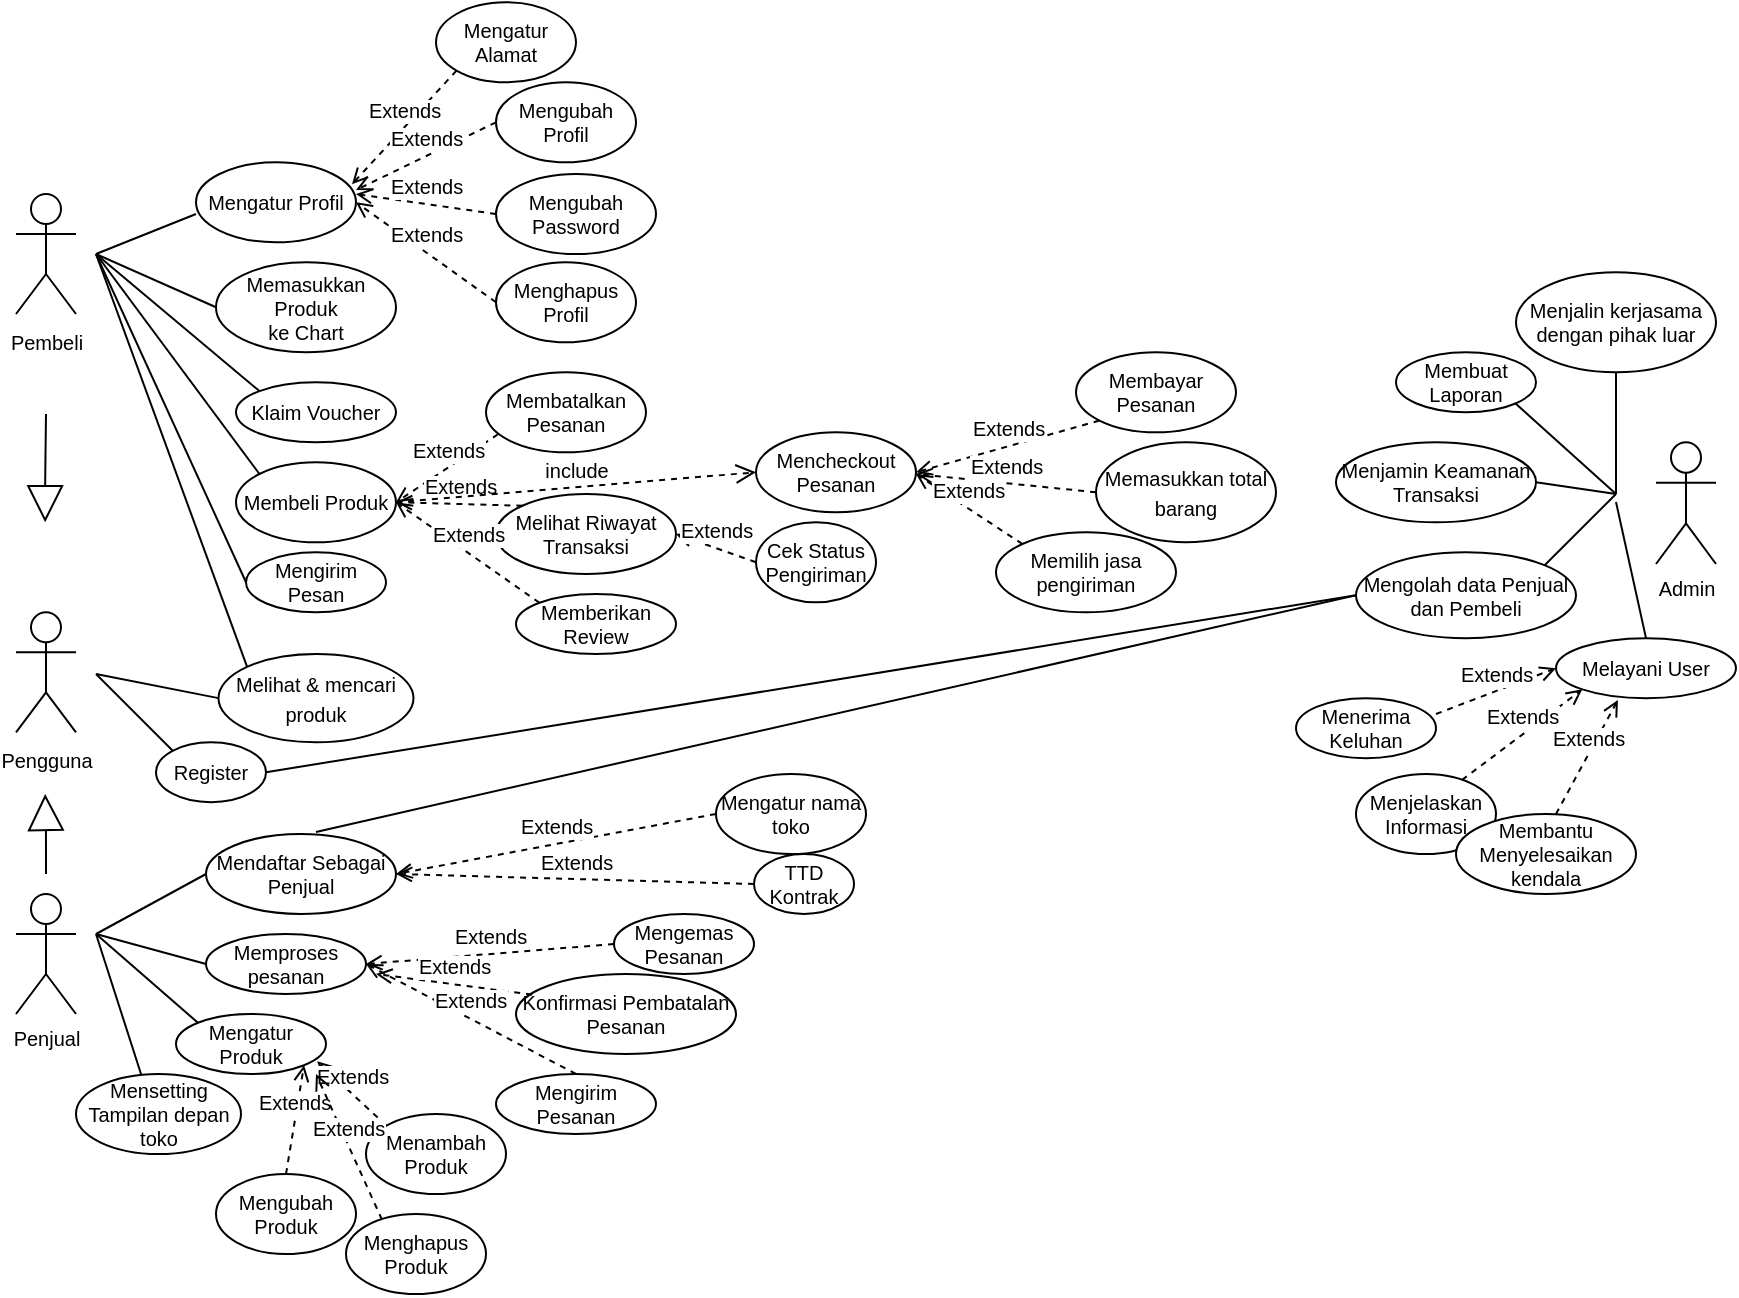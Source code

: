 <mxfile version="13.6.2" type="github">
  <diagram id="C5RBs43oDa-KdzZeNtuy" name="Page-1">
    <mxGraphModel dx="1183" dy="1917" grid="1" gridSize="10" guides="1" tooltips="1" connect="1" arrows="1" fold="1" page="1" pageScale="1" pageWidth="827" pageHeight="1169" math="0" shadow="0">
      <root>
        <mxCell id="WIyWlLk6GJQsqaUBKTNV-0" />
        <mxCell id="WIyWlLk6GJQsqaUBKTNV-1" parent="WIyWlLk6GJQsqaUBKTNV-0" />
        <mxCell id="xuDZEP3e2Q5t-tIr7pyA-2" value="&lt;font style=&quot;font-size: 10px&quot;&gt;Pengguna&lt;/font&gt;" style="shape=umlActor;verticalLabelPosition=bottom;verticalAlign=top;html=1;" vertex="1" parent="WIyWlLk6GJQsqaUBKTNV-1">
          <mxGeometry x="80" y="19.14" width="30" height="60" as="geometry" />
        </mxCell>
        <mxCell id="xuDZEP3e2Q5t-tIr7pyA-3" value="&lt;font style=&quot;font-size: 10px&quot;&gt;Pembeli&lt;/font&gt;" style="shape=umlActor;verticalLabelPosition=bottom;verticalAlign=top;html=1;" vertex="1" parent="WIyWlLk6GJQsqaUBKTNV-1">
          <mxGeometry x="80" y="-190" width="30" height="60" as="geometry" />
        </mxCell>
        <mxCell id="xuDZEP3e2Q5t-tIr7pyA-4" value="" style="endArrow=none;html=1;" edge="1" parent="WIyWlLk6GJQsqaUBKTNV-1">
          <mxGeometry relative="1" as="geometry">
            <mxPoint x="120" y="50" as="sourcePoint" />
            <mxPoint x="160" y="90" as="targetPoint" />
          </mxGeometry>
        </mxCell>
        <mxCell id="xuDZEP3e2Q5t-tIr7pyA-7" value="&lt;font style=&quot;font-size: 10px&quot;&gt;Register&lt;/font&gt;" style="ellipse;whiteSpace=wrap;html=1;" vertex="1" parent="WIyWlLk6GJQsqaUBKTNV-1">
          <mxGeometry x="150" y="84.14" width="55" height="30" as="geometry" />
        </mxCell>
        <mxCell id="xuDZEP3e2Q5t-tIr7pyA-26" value="&lt;font style=&quot;font-size: 10px&quot;&gt;Melihat &amp;amp; mencari produk&lt;/font&gt;" style="ellipse;whiteSpace=wrap;html=1;" vertex="1" parent="WIyWlLk6GJQsqaUBKTNV-1">
          <mxGeometry x="181.25" y="40" width="97.5" height="44.14" as="geometry" />
        </mxCell>
        <mxCell id="xuDZEP3e2Q5t-tIr7pyA-36" value="&lt;font style=&quot;font-size: 10px&quot;&gt;Mengatur Profil&lt;/font&gt;" style="ellipse;whiteSpace=wrap;html=1;" vertex="1" parent="WIyWlLk6GJQsqaUBKTNV-1">
          <mxGeometry x="170" y="-205.86" width="80" height="40" as="geometry" />
        </mxCell>
        <mxCell id="xuDZEP3e2Q5t-tIr7pyA-37" value="" style="endArrow=none;html=1;" edge="1" parent="WIyWlLk6GJQsqaUBKTNV-1">
          <mxGeometry relative="1" as="geometry">
            <mxPoint x="120" y="-160" as="sourcePoint" />
            <mxPoint x="170" y="-180" as="targetPoint" />
          </mxGeometry>
        </mxCell>
        <mxCell id="xuDZEP3e2Q5t-tIr7pyA-40" value="Mengatur Alamat" style="ellipse;whiteSpace=wrap;html=1;fontSize=10;" vertex="1" parent="WIyWlLk6GJQsqaUBKTNV-1">
          <mxGeometry x="290" y="-285.86" width="70" height="40" as="geometry" />
        </mxCell>
        <mxCell id="xuDZEP3e2Q5t-tIr7pyA-41" value="Mengubah Profil" style="ellipse;whiteSpace=wrap;html=1;fontSize=10;" vertex="1" parent="WIyWlLk6GJQsqaUBKTNV-1">
          <mxGeometry x="320" y="-245.86" width="70" height="40" as="geometry" />
        </mxCell>
        <mxCell id="xuDZEP3e2Q5t-tIr7pyA-42" value="Mengubah Password" style="ellipse;whiteSpace=wrap;html=1;fontSize=10;" vertex="1" parent="WIyWlLk6GJQsqaUBKTNV-1">
          <mxGeometry x="320" y="-200" width="80" height="40" as="geometry" />
        </mxCell>
        <mxCell id="xuDZEP3e2Q5t-tIr7pyA-43" value="Menghapus Profil" style="ellipse;whiteSpace=wrap;html=1;fontSize=10;" vertex="1" parent="WIyWlLk6GJQsqaUBKTNV-1">
          <mxGeometry x="320" y="-155.86" width="70" height="40" as="geometry" />
        </mxCell>
        <mxCell id="xuDZEP3e2Q5t-tIr7pyA-46" value="&lt;div&gt;Extends&lt;/div&gt;" style="html=1;verticalAlign=bottom;endArrow=open;dashed=1;fontSize=10;exitX=0;exitY=1;exitDx=0;exitDy=0;entryX=0.975;entryY=0.275;entryDx=0;entryDy=0;entryPerimeter=0;" edge="1" parent="WIyWlLk6GJQsqaUBKTNV-1" source="xuDZEP3e2Q5t-tIr7pyA-40" target="xuDZEP3e2Q5t-tIr7pyA-36">
          <mxGeometry relative="1" as="geometry">
            <mxPoint x="210" y="-145.86" as="sourcePoint" />
            <mxPoint x="170" y="-55.86" as="targetPoint" />
            <Array as="points" />
          </mxGeometry>
        </mxCell>
        <mxCell id="xuDZEP3e2Q5t-tIr7pyA-47" value="&lt;div&gt;Extends&lt;/div&gt;" style="html=1;verticalAlign=bottom;endArrow=open;dashed=1;fontSize=10;exitX=0;exitY=0.5;exitDx=0;exitDy=0;" edge="1" parent="WIyWlLk6GJQsqaUBKTNV-1" source="xuDZEP3e2Q5t-tIr7pyA-41">
          <mxGeometry relative="1" as="geometry">
            <mxPoint x="310.251" y="-251.718" as="sourcePoint" />
            <mxPoint x="250" y="-192" as="targetPoint" />
            <Array as="points" />
          </mxGeometry>
        </mxCell>
        <mxCell id="xuDZEP3e2Q5t-tIr7pyA-48" value="&lt;div&gt;Extends&lt;/div&gt;" style="html=1;verticalAlign=bottom;endArrow=open;dashed=1;fontSize=10;exitX=0;exitY=0.5;exitDx=0;exitDy=0;entryX=1;entryY=0.397;entryDx=0;entryDy=0;entryPerimeter=0;" edge="1" parent="WIyWlLk6GJQsqaUBKTNV-1" source="xuDZEP3e2Q5t-tIr7pyA-42" target="xuDZEP3e2Q5t-tIr7pyA-36">
          <mxGeometry relative="1" as="geometry">
            <mxPoint x="320.251" y="-241.718" as="sourcePoint" />
            <mxPoint x="250" y="-195.86" as="targetPoint" />
            <Array as="points" />
          </mxGeometry>
        </mxCell>
        <mxCell id="xuDZEP3e2Q5t-tIr7pyA-49" value="&lt;div&gt;Extends&lt;/div&gt;" style="html=1;verticalAlign=bottom;endArrow=open;dashed=1;fontSize=10;exitX=0;exitY=0.5;exitDx=0;exitDy=0;entryX=1;entryY=0.5;entryDx=0;entryDy=0;" edge="1" parent="WIyWlLk6GJQsqaUBKTNV-1" source="xuDZEP3e2Q5t-tIr7pyA-43" target="xuDZEP3e2Q5t-tIr7pyA-36">
          <mxGeometry relative="1" as="geometry">
            <mxPoint x="330.251" y="-231.718" as="sourcePoint" />
            <mxPoint x="250" y="-195.86" as="targetPoint" />
            <Array as="points" />
          </mxGeometry>
        </mxCell>
        <mxCell id="xuDZEP3e2Q5t-tIr7pyA-50" value="&lt;div&gt;Memasukkan Produk&lt;/div&gt;&lt;div&gt;ke Chart&lt;br&gt;&lt;/div&gt;" style="ellipse;whiteSpace=wrap;html=1;fontSize=10;" vertex="1" parent="WIyWlLk6GJQsqaUBKTNV-1">
          <mxGeometry x="180" y="-155.86" width="90" height="45" as="geometry" />
        </mxCell>
        <mxCell id="xuDZEP3e2Q5t-tIr7pyA-51" value="" style="endArrow=none;html=1;fontSize=10;entryX=0;entryY=0.5;entryDx=0;entryDy=0;" edge="1" parent="WIyWlLk6GJQsqaUBKTNV-1" target="xuDZEP3e2Q5t-tIr7pyA-50">
          <mxGeometry relative="1" as="geometry">
            <mxPoint x="120" y="-160" as="sourcePoint" />
            <mxPoint x="430" y="-155.86" as="targetPoint" />
          </mxGeometry>
        </mxCell>
        <mxCell id="xuDZEP3e2Q5t-tIr7pyA-55" value="Klaim Voucher" style="ellipse;whiteSpace=wrap;html=1;fontSize=10;" vertex="1" parent="WIyWlLk6GJQsqaUBKTNV-1">
          <mxGeometry x="190" y="-95.86" width="80" height="30" as="geometry" />
        </mxCell>
        <mxCell id="xuDZEP3e2Q5t-tIr7pyA-56" value="" style="endArrow=none;html=1;fontSize=10;entryX=0;entryY=0;entryDx=0;entryDy=0;" edge="1" parent="WIyWlLk6GJQsqaUBKTNV-1" target="xuDZEP3e2Q5t-tIr7pyA-55">
          <mxGeometry relative="1" as="geometry">
            <mxPoint x="120" y="-160" as="sourcePoint" />
            <mxPoint x="430" y="-135.86" as="targetPoint" />
          </mxGeometry>
        </mxCell>
        <mxCell id="xuDZEP3e2Q5t-tIr7pyA-59" value="Membatalkan Pesanan" style="ellipse;whiteSpace=wrap;html=1;fontSize=10;" vertex="1" parent="WIyWlLk6GJQsqaUBKTNV-1">
          <mxGeometry x="315" y="-100.86" width="80" height="40" as="geometry" />
        </mxCell>
        <mxCell id="xuDZEP3e2Q5t-tIr7pyA-60" value="Membeli Produk" style="ellipse;whiteSpace=wrap;html=1;fontSize=10;" vertex="1" parent="WIyWlLk6GJQsqaUBKTNV-1">
          <mxGeometry x="190" y="-55.86" width="80" height="40" as="geometry" />
        </mxCell>
        <mxCell id="xuDZEP3e2Q5t-tIr7pyA-61" value="" style="endArrow=none;html=1;fontSize=10;entryX=0;entryY=0;entryDx=0;entryDy=0;" edge="1" parent="WIyWlLk6GJQsqaUBKTNV-1" target="xuDZEP3e2Q5t-tIr7pyA-60">
          <mxGeometry relative="1" as="geometry">
            <mxPoint x="120" y="-160" as="sourcePoint" />
            <mxPoint x="430" y="-115.86" as="targetPoint" />
          </mxGeometry>
        </mxCell>
        <mxCell id="xuDZEP3e2Q5t-tIr7pyA-65" value="&lt;div&gt;Extends&lt;/div&gt;" style="html=1;verticalAlign=bottom;endArrow=open;dashed=1;fontSize=10;exitX=0.075;exitY=0.775;exitDx=0;exitDy=0;entryX=1;entryY=0.5;entryDx=0;entryDy=0;exitPerimeter=0;" edge="1" parent="WIyWlLk6GJQsqaUBKTNV-1" source="xuDZEP3e2Q5t-tIr7pyA-59" target="xuDZEP3e2Q5t-tIr7pyA-60">
          <mxGeometry relative="1" as="geometry">
            <mxPoint x="340" y="24.14" as="sourcePoint" />
            <mxPoint x="270" y="-45.86" as="targetPoint" />
            <Array as="points" />
          </mxGeometry>
        </mxCell>
        <mxCell id="xuDZEP3e2Q5t-tIr7pyA-66" value="&lt;div&gt;Melihat Riwayat&lt;/div&gt;&lt;div&gt;Transaksi&lt;br&gt;&lt;/div&gt;" style="ellipse;whiteSpace=wrap;html=1;fontSize=10;" vertex="1" parent="WIyWlLk6GJQsqaUBKTNV-1">
          <mxGeometry x="320" y="-40" width="90" height="40" as="geometry" />
        </mxCell>
        <mxCell id="xuDZEP3e2Q5t-tIr7pyA-67" value="&lt;div&gt;Extends&lt;/div&gt;" style="html=1;verticalAlign=bottom;endArrow=open;dashed=1;fontSize=10;exitX=0;exitY=0;exitDx=0;exitDy=0;entryX=1;entryY=0.5;entryDx=0;entryDy=0;" edge="1" parent="WIyWlLk6GJQsqaUBKTNV-1" source="xuDZEP3e2Q5t-tIr7pyA-66" target="xuDZEP3e2Q5t-tIr7pyA-60">
          <mxGeometry relative="1" as="geometry">
            <mxPoint x="340" y="-105.86" as="sourcePoint" />
            <mxPoint x="270" y="-175.86" as="targetPoint" />
            <Array as="points" />
          </mxGeometry>
        </mxCell>
        <mxCell id="xuDZEP3e2Q5t-tIr7pyA-69" value="&lt;div&gt;Extends&lt;/div&gt;" style="html=1;verticalAlign=bottom;endArrow=open;dashed=1;fontSize=10;entryX=1;entryY=0.5;entryDx=0;entryDy=0;exitX=0;exitY=0;exitDx=0;exitDy=0;" edge="1" parent="WIyWlLk6GJQsqaUBKTNV-1" source="xuDZEP3e2Q5t-tIr7pyA-95" target="xuDZEP3e2Q5t-tIr7pyA-60">
          <mxGeometry relative="1" as="geometry">
            <mxPoint x="322" y="20" as="sourcePoint" />
            <mxPoint x="280" y="-165.86" as="targetPoint" />
            <Array as="points" />
          </mxGeometry>
        </mxCell>
        <mxCell id="xuDZEP3e2Q5t-tIr7pyA-70" value="&lt;div&gt;Extends&lt;/div&gt;" style="html=1;verticalAlign=bottom;endArrow=open;dashed=1;fontSize=10;entryX=1;entryY=0.5;entryDx=0;entryDy=0;exitX=0;exitY=0.5;exitDx=0;exitDy=0;" edge="1" parent="WIyWlLk6GJQsqaUBKTNV-1" source="xuDZEP3e2Q5t-tIr7pyA-71" target="xuDZEP3e2Q5t-tIr7pyA-66">
          <mxGeometry relative="1" as="geometry">
            <mxPoint x="440" y="-55.86" as="sourcePoint" />
            <mxPoint x="290" y="-155.86" as="targetPoint" />
            <Array as="points" />
          </mxGeometry>
        </mxCell>
        <mxCell id="xuDZEP3e2Q5t-tIr7pyA-71" value="Cek Status Pengiriman" style="ellipse;whiteSpace=wrap;html=1;fontSize=10;" vertex="1" parent="WIyWlLk6GJQsqaUBKTNV-1">
          <mxGeometry x="450" y="-25.86" width="60" height="40" as="geometry" />
        </mxCell>
        <mxCell id="xuDZEP3e2Q5t-tIr7pyA-74" value="include" style="html=1;verticalAlign=bottom;endArrow=open;dashed=1;endSize=8;fontSize=10;entryX=0;entryY=0.5;entryDx=0;entryDy=0;" edge="1" parent="WIyWlLk6GJQsqaUBKTNV-1" target="xuDZEP3e2Q5t-tIr7pyA-75">
          <mxGeometry relative="1" as="geometry">
            <mxPoint x="270" y="-35.86" as="sourcePoint" />
            <mxPoint x="520" y="-55.86" as="targetPoint" />
          </mxGeometry>
        </mxCell>
        <mxCell id="xuDZEP3e2Q5t-tIr7pyA-75" value="Mencheckout Pesanan" style="ellipse;whiteSpace=wrap;html=1;fontSize=10;" vertex="1" parent="WIyWlLk6GJQsqaUBKTNV-1">
          <mxGeometry x="450" y="-70.86" width="80" height="40" as="geometry" />
        </mxCell>
        <mxCell id="xuDZEP3e2Q5t-tIr7pyA-77" value="Membayar Pesanan" style="ellipse;whiteSpace=wrap;html=1;fontSize=10;" vertex="1" parent="WIyWlLk6GJQsqaUBKTNV-1">
          <mxGeometry x="610" y="-110.86" width="80" height="40" as="geometry" />
        </mxCell>
        <mxCell id="xuDZEP3e2Q5t-tIr7pyA-78" value="&lt;div&gt;Extends&lt;/div&gt;" style="html=1;verticalAlign=bottom;endArrow=open;dashed=1;fontSize=10;exitX=0;exitY=1;exitDx=0;exitDy=0;entryX=1;entryY=0.5;entryDx=0;entryDy=0;" edge="1" parent="WIyWlLk6GJQsqaUBKTNV-1" source="xuDZEP3e2Q5t-tIr7pyA-77" target="xuDZEP3e2Q5t-tIr7pyA-75">
          <mxGeometry relative="1" as="geometry">
            <mxPoint x="390" y="-55.86" as="sourcePoint" />
            <mxPoint x="500" y="-155.86" as="targetPoint" />
            <Array as="points" />
          </mxGeometry>
        </mxCell>
        <mxCell id="xuDZEP3e2Q5t-tIr7pyA-79" value="&lt;div&gt;Extends&lt;/div&gt;" style="html=1;verticalAlign=bottom;endArrow=open;dashed=1;fontSize=10;exitX=0;exitY=0.5;exitDx=0;exitDy=0;" edge="1" parent="WIyWlLk6GJQsqaUBKTNV-1" source="xuDZEP3e2Q5t-tIr7pyA-80">
          <mxGeometry relative="1" as="geometry">
            <mxPoint x="630" y="-45.86" as="sourcePoint" />
            <mxPoint x="530" y="-50" as="targetPoint" />
            <Array as="points" />
          </mxGeometry>
        </mxCell>
        <mxCell id="xuDZEP3e2Q5t-tIr7pyA-80" value="&lt;font style=&quot;font-size: 10px&quot;&gt;Memasukkan total barang&lt;/font&gt;" style="ellipse;whiteSpace=wrap;html=1;" vertex="1" parent="WIyWlLk6GJQsqaUBKTNV-1">
          <mxGeometry x="620" y="-65.86" width="90" height="50" as="geometry" />
        </mxCell>
        <mxCell id="xuDZEP3e2Q5t-tIr7pyA-82" value="Memilih jasa pengiriman" style="ellipse;whiteSpace=wrap;html=1;fontSize=10;" vertex="1" parent="WIyWlLk6GJQsqaUBKTNV-1">
          <mxGeometry x="570" y="-20.86" width="90" height="40" as="geometry" />
        </mxCell>
        <mxCell id="xuDZEP3e2Q5t-tIr7pyA-83" value="&lt;div&gt;Extends&lt;/div&gt;" style="html=1;verticalAlign=bottom;endArrow=open;dashed=1;fontSize=10;exitX=0;exitY=0;exitDx=0;exitDy=0;" edge="1" parent="WIyWlLk6GJQsqaUBKTNV-1" source="xuDZEP3e2Q5t-tIr7pyA-82">
          <mxGeometry relative="1" as="geometry">
            <mxPoint x="410" y="-35.86" as="sourcePoint" />
            <mxPoint x="530" y="-50" as="targetPoint" />
            <Array as="points" />
          </mxGeometry>
        </mxCell>
        <mxCell id="xuDZEP3e2Q5t-tIr7pyA-85" value="" style="endArrow=block;endSize=16;endFill=0;html=1;fontSize=10;" edge="1" parent="WIyWlLk6GJQsqaUBKTNV-1">
          <mxGeometry width="160" relative="1" as="geometry">
            <mxPoint x="95" y="-80" as="sourcePoint" />
            <mxPoint x="94.58" y="-25.86" as="targetPoint" />
            <Array as="points">
              <mxPoint x="94.58" y="-45.86" />
            </Array>
          </mxGeometry>
        </mxCell>
        <mxCell id="xuDZEP3e2Q5t-tIr7pyA-87" value="" style="endArrow=none;html=1;fontSize=10;entryX=0;entryY=0.5;entryDx=0;entryDy=0;" edge="1" parent="WIyWlLk6GJQsqaUBKTNV-1" target="xuDZEP3e2Q5t-tIr7pyA-26">
          <mxGeometry relative="1" as="geometry">
            <mxPoint x="120" y="50" as="sourcePoint" />
            <mxPoint x="190" y="30" as="targetPoint" />
          </mxGeometry>
        </mxCell>
        <mxCell id="xuDZEP3e2Q5t-tIr7pyA-90" value="" style="endArrow=none;html=1;fontSize=10;entryX=0;entryY=0;entryDx=0;entryDy=0;" edge="1" parent="WIyWlLk6GJQsqaUBKTNV-1" target="xuDZEP3e2Q5t-tIr7pyA-26">
          <mxGeometry relative="1" as="geometry">
            <mxPoint x="120" y="-160" as="sourcePoint" />
            <mxPoint x="140" y="20" as="targetPoint" />
          </mxGeometry>
        </mxCell>
        <mxCell id="xuDZEP3e2Q5t-tIr7pyA-95" value="Memberikan Review" style="ellipse;whiteSpace=wrap;html=1;fontSize=10;" vertex="1" parent="WIyWlLk6GJQsqaUBKTNV-1">
          <mxGeometry x="330" y="10.0" width="80" height="30" as="geometry" />
        </mxCell>
        <mxCell id="xuDZEP3e2Q5t-tIr7pyA-96" value="" style="endArrow=block;endSize=16;endFill=0;html=1;fontSize=10;jumpSize=5;" edge="1" parent="WIyWlLk6GJQsqaUBKTNV-1">
          <mxGeometry width="160" relative="1" as="geometry">
            <mxPoint x="95" y="150" as="sourcePoint" />
            <mxPoint x="94.58" y="110" as="targetPoint" />
            <Array as="points">
              <mxPoint x="95" y="130" />
            </Array>
          </mxGeometry>
        </mxCell>
        <mxCell id="xuDZEP3e2Q5t-tIr7pyA-97" value="Penjual" style="shape=umlActor;verticalLabelPosition=bottom;verticalAlign=top;html=1;fontSize=10;" vertex="1" parent="WIyWlLk6GJQsqaUBKTNV-1">
          <mxGeometry x="80" y="160" width="30" height="60" as="geometry" />
        </mxCell>
        <mxCell id="xuDZEP3e2Q5t-tIr7pyA-98" value="Mendaftar Sebagai Penjual" style="ellipse;whiteSpace=wrap;html=1;fontSize=10;" vertex="1" parent="WIyWlLk6GJQsqaUBKTNV-1">
          <mxGeometry x="175" y="130" width="95" height="40" as="geometry" />
        </mxCell>
        <mxCell id="xuDZEP3e2Q5t-tIr7pyA-99" value="Mensetting Tampilan depan toko" style="ellipse;whiteSpace=wrap;html=1;fontSize=10;" vertex="1" parent="WIyWlLk6GJQsqaUBKTNV-1">
          <mxGeometry x="110" y="250" width="82.5" height="40" as="geometry" />
        </mxCell>
        <mxCell id="xuDZEP3e2Q5t-tIr7pyA-100" value="Memproses pesanan" style="ellipse;whiteSpace=wrap;html=1;fontSize=10;" vertex="1" parent="WIyWlLk6GJQsqaUBKTNV-1">
          <mxGeometry x="175" y="180" width="80" height="30" as="geometry" />
        </mxCell>
        <mxCell id="xuDZEP3e2Q5t-tIr7pyA-101" value="Mengatur Produk" style="ellipse;whiteSpace=wrap;html=1;fontSize=10;" vertex="1" parent="WIyWlLk6GJQsqaUBKTNV-1">
          <mxGeometry x="160" y="220" width="75" height="30" as="geometry" />
        </mxCell>
        <mxCell id="xuDZEP3e2Q5t-tIr7pyA-102" value="Mengirim Pesan" style="ellipse;whiteSpace=wrap;html=1;fontSize=10;" vertex="1" parent="WIyWlLk6GJQsqaUBKTNV-1">
          <mxGeometry x="195" y="-10.86" width="70" height="30" as="geometry" />
        </mxCell>
        <mxCell id="xuDZEP3e2Q5t-tIr7pyA-103" value="" style="endArrow=none;html=1;fontSize=10;entryX=0;entryY=0.5;entryDx=0;entryDy=0;" edge="1" parent="WIyWlLk6GJQsqaUBKTNV-1" target="xuDZEP3e2Q5t-tIr7pyA-102">
          <mxGeometry relative="1" as="geometry">
            <mxPoint x="120" y="-160" as="sourcePoint" />
            <mxPoint x="350" y="20" as="targetPoint" />
          </mxGeometry>
        </mxCell>
        <mxCell id="xuDZEP3e2Q5t-tIr7pyA-106" value="" style="endArrow=none;html=1;fontSize=10;entryX=0;entryY=0.5;entryDx=0;entryDy=0;" edge="1" parent="WIyWlLk6GJQsqaUBKTNV-1" target="xuDZEP3e2Q5t-tIr7pyA-98">
          <mxGeometry relative="1" as="geometry">
            <mxPoint x="120" y="180" as="sourcePoint" />
            <mxPoint x="350" y="250" as="targetPoint" />
          </mxGeometry>
        </mxCell>
        <mxCell id="xuDZEP3e2Q5t-tIr7pyA-110" value="" style="endArrow=none;html=1;fontSize=10;entryX=0;entryY=0.5;entryDx=0;entryDy=0;" edge="1" parent="WIyWlLk6GJQsqaUBKTNV-1" target="xuDZEP3e2Q5t-tIr7pyA-100">
          <mxGeometry relative="1" as="geometry">
            <mxPoint x="120" y="180" as="sourcePoint" />
            <mxPoint x="195.0" y="170" as="targetPoint" />
          </mxGeometry>
        </mxCell>
        <mxCell id="xuDZEP3e2Q5t-tIr7pyA-111" value="" style="endArrow=none;html=1;fontSize=10;entryX=0;entryY=0;entryDx=0;entryDy=0;" edge="1" parent="WIyWlLk6GJQsqaUBKTNV-1" target="xuDZEP3e2Q5t-tIr7pyA-101">
          <mxGeometry relative="1" as="geometry">
            <mxPoint x="120" y="180" as="sourcePoint" />
            <mxPoint x="205.0" y="180" as="targetPoint" />
          </mxGeometry>
        </mxCell>
        <mxCell id="xuDZEP3e2Q5t-tIr7pyA-112" value="&lt;div&gt;Extends&lt;/div&gt;" style="html=1;verticalAlign=bottom;endArrow=open;dashed=1;fontSize=10;entryX=1;entryY=0.5;entryDx=0;entryDy=0;exitX=0;exitY=0.5;exitDx=0;exitDy=0;" edge="1" parent="WIyWlLk6GJQsqaUBKTNV-1" source="xuDZEP3e2Q5t-tIr7pyA-113" target="xuDZEP3e2Q5t-tIr7pyA-98">
          <mxGeometry relative="1" as="geometry">
            <mxPoint x="300" y="120" as="sourcePoint" />
            <mxPoint x="280.0" y="-25.86" as="targetPoint" />
            <Array as="points" />
          </mxGeometry>
        </mxCell>
        <mxCell id="xuDZEP3e2Q5t-tIr7pyA-113" value="Mengatur nama toko" style="ellipse;whiteSpace=wrap;html=1;fontSize=10;" vertex="1" parent="WIyWlLk6GJQsqaUBKTNV-1">
          <mxGeometry x="430" y="100" width="75" height="40" as="geometry" />
        </mxCell>
        <mxCell id="xuDZEP3e2Q5t-tIr7pyA-114" value="TTD Kontrak" style="ellipse;whiteSpace=wrap;html=1;fontSize=10;" vertex="1" parent="WIyWlLk6GJQsqaUBKTNV-1">
          <mxGeometry x="449" y="140" width="50" height="30" as="geometry" />
        </mxCell>
        <mxCell id="xuDZEP3e2Q5t-tIr7pyA-115" value="&lt;div&gt;Extends&lt;/div&gt;" style="html=1;verticalAlign=bottom;endArrow=open;dashed=1;fontSize=10;exitX=0;exitY=0.5;exitDx=0;exitDy=0;" edge="1" parent="WIyWlLk6GJQsqaUBKTNV-1" source="xuDZEP3e2Q5t-tIr7pyA-114">
          <mxGeometry relative="1" as="geometry">
            <mxPoint x="361.716" y="34.393" as="sourcePoint" />
            <mxPoint x="270" y="150" as="targetPoint" />
            <Array as="points" />
          </mxGeometry>
        </mxCell>
        <mxCell id="xuDZEP3e2Q5t-tIr7pyA-116" value="Mengemas Pesanan" style="ellipse;whiteSpace=wrap;html=1;fontSize=10;" vertex="1" parent="WIyWlLk6GJQsqaUBKTNV-1">
          <mxGeometry x="379" y="170" width="70" height="30" as="geometry" />
        </mxCell>
        <mxCell id="xuDZEP3e2Q5t-tIr7pyA-117" value="Konfirmasi Pembatalan Pesanan" style="ellipse;whiteSpace=wrap;html=1;fontSize=10;" vertex="1" parent="WIyWlLk6GJQsqaUBKTNV-1">
          <mxGeometry x="330" y="200" width="110" height="40" as="geometry" />
        </mxCell>
        <mxCell id="xuDZEP3e2Q5t-tIr7pyA-118" value="Mengirim Pesanan" style="ellipse;whiteSpace=wrap;html=1;fontSize=10;" vertex="1" parent="WIyWlLk6GJQsqaUBKTNV-1">
          <mxGeometry x="320" y="250" width="80" height="30" as="geometry" />
        </mxCell>
        <mxCell id="xuDZEP3e2Q5t-tIr7pyA-119" value="&lt;div&gt;Extends&lt;/div&gt;" style="html=1;verticalAlign=bottom;endArrow=open;dashed=1;fontSize=10;entryX=1;entryY=0.5;entryDx=0;entryDy=0;exitX=0;exitY=0.5;exitDx=0;exitDy=0;" edge="1" parent="WIyWlLk6GJQsqaUBKTNV-1" source="xuDZEP3e2Q5t-tIr7pyA-116" target="xuDZEP3e2Q5t-tIr7pyA-100">
          <mxGeometry relative="1" as="geometry">
            <mxPoint x="371.716" y="44.393" as="sourcePoint" />
            <mxPoint x="300.0" y="-5.86" as="targetPoint" />
            <Array as="points" />
          </mxGeometry>
        </mxCell>
        <mxCell id="xuDZEP3e2Q5t-tIr7pyA-120" value="&lt;div&gt;Extends&lt;/div&gt;" style="html=1;verticalAlign=bottom;endArrow=open;dashed=1;fontSize=10;exitX=0.073;exitY=0.258;exitDx=0;exitDy=0;exitPerimeter=0;" edge="1" parent="WIyWlLk6GJQsqaUBKTNV-1" source="xuDZEP3e2Q5t-tIr7pyA-117">
          <mxGeometry relative="1" as="geometry">
            <mxPoint x="381.716" y="54.393" as="sourcePoint" />
            <mxPoint x="260" y="200" as="targetPoint" />
            <Array as="points" />
          </mxGeometry>
        </mxCell>
        <mxCell id="xuDZEP3e2Q5t-tIr7pyA-122" value="&lt;div&gt;Extends&lt;/div&gt;" style="html=1;verticalAlign=bottom;endArrow=open;dashed=1;fontSize=10;entryX=1;entryY=0.5;entryDx=0;entryDy=0;exitX=0.5;exitY=0;exitDx=0;exitDy=0;" edge="1" parent="WIyWlLk6GJQsqaUBKTNV-1" source="xuDZEP3e2Q5t-tIr7pyA-118" target="xuDZEP3e2Q5t-tIr7pyA-100">
          <mxGeometry relative="1" as="geometry">
            <mxPoint x="391.716" y="64.393" as="sourcePoint" />
            <mxPoint x="320.0" y="14.14" as="targetPoint" />
            <Array as="points" />
          </mxGeometry>
        </mxCell>
        <mxCell id="xuDZEP3e2Q5t-tIr7pyA-125" value="&lt;div&gt;Extends&lt;/div&gt;" style="html=1;verticalAlign=bottom;endArrow=open;dashed=1;fontSize=10;entryX=0.94;entryY=0.789;entryDx=0;entryDy=0;exitX=0;exitY=0;exitDx=0;exitDy=0;entryPerimeter=0;" edge="1" parent="WIyWlLk6GJQsqaUBKTNV-1" source="xuDZEP3e2Q5t-tIr7pyA-128" target="xuDZEP3e2Q5t-tIr7pyA-101">
          <mxGeometry relative="1" as="geometry">
            <mxPoint x="280" y="270" as="sourcePoint" />
            <mxPoint x="330.0" y="24.14" as="targetPoint" />
            <Array as="points" />
          </mxGeometry>
        </mxCell>
        <mxCell id="xuDZEP3e2Q5t-tIr7pyA-128" value="Menambah Produk" style="ellipse;whiteSpace=wrap;html=1;fontSize=10;" vertex="1" parent="WIyWlLk6GJQsqaUBKTNV-1">
          <mxGeometry x="255" y="270" width="70" height="40" as="geometry" />
        </mxCell>
        <mxCell id="xuDZEP3e2Q5t-tIr7pyA-129" value="" style="endArrow=none;html=1;fontSize=10;entryX=0.394;entryY=0;entryDx=0;entryDy=0;entryPerimeter=0;" edge="1" parent="WIyWlLk6GJQsqaUBKTNV-1" target="xuDZEP3e2Q5t-tIr7pyA-99">
          <mxGeometry relative="1" as="geometry">
            <mxPoint x="120" y="180" as="sourcePoint" />
            <mxPoint x="350" y="220" as="targetPoint" />
          </mxGeometry>
        </mxCell>
        <mxCell id="xuDZEP3e2Q5t-tIr7pyA-132" value="&lt;div&gt;Extends&lt;/div&gt;" style="html=1;verticalAlign=bottom;endArrow=open;dashed=1;fontSize=10;entryX=1;entryY=1;entryDx=0;entryDy=0;exitX=0.5;exitY=0;exitDx=0;exitDy=0;" edge="1" parent="WIyWlLk6GJQsqaUBKTNV-1" source="xuDZEP3e2Q5t-tIr7pyA-133" target="xuDZEP3e2Q5t-tIr7pyA-101">
          <mxGeometry relative="1" as="geometry">
            <mxPoint x="230" y="300" as="sourcePoint" />
            <mxPoint x="170.249" y="267.812" as="targetPoint" />
            <Array as="points" />
          </mxGeometry>
        </mxCell>
        <mxCell id="xuDZEP3e2Q5t-tIr7pyA-133" value="Mengubah Produk" style="ellipse;whiteSpace=wrap;html=1;fontSize=10;" vertex="1" parent="WIyWlLk6GJQsqaUBKTNV-1">
          <mxGeometry x="180" y="300" width="70" height="40" as="geometry" />
        </mxCell>
        <mxCell id="xuDZEP3e2Q5t-tIr7pyA-134" value="Menghapus Produk" style="ellipse;whiteSpace=wrap;html=1;fontSize=10;" vertex="1" parent="WIyWlLk6GJQsqaUBKTNV-1">
          <mxGeometry x="245" y="320" width="70" height="40" as="geometry" />
        </mxCell>
        <mxCell id="xuDZEP3e2Q5t-tIr7pyA-135" value="&lt;div&gt;Extends&lt;/div&gt;" style="html=1;verticalAlign=bottom;endArrow=open;dashed=1;fontSize=10;exitX=0.257;exitY=0.071;exitDx=0;exitDy=0;exitPerimeter=0;" edge="1" parent="WIyWlLk6GJQsqaUBKTNV-1" source="xuDZEP3e2Q5t-tIr7pyA-134">
          <mxGeometry relative="1" as="geometry">
            <mxPoint x="400" y="310" as="sourcePoint" />
            <mxPoint x="230" y="250" as="targetPoint" />
            <Array as="points" />
          </mxGeometry>
        </mxCell>
        <mxCell id="xuDZEP3e2Q5t-tIr7pyA-136" value="Admin" style="shape=umlActor;verticalLabelPosition=bottom;verticalAlign=top;html=1;fontSize=10;" vertex="1" parent="WIyWlLk6GJQsqaUBKTNV-1">
          <mxGeometry x="900" y="-65.86" width="30" height="60.86" as="geometry" />
        </mxCell>
        <mxCell id="xuDZEP3e2Q5t-tIr7pyA-137" value="Mengolah data Penjual dan Pembeli" style="ellipse;whiteSpace=wrap;html=1;fontSize=10;" vertex="1" parent="WIyWlLk6GJQsqaUBKTNV-1">
          <mxGeometry x="750" y="-10.86" width="110" height="42.93" as="geometry" />
        </mxCell>
        <mxCell id="xuDZEP3e2Q5t-tIr7pyA-138" value="" style="endArrow=none;html=1;fontSize=10;exitX=1;exitY=0;exitDx=0;exitDy=0;" edge="1" parent="WIyWlLk6GJQsqaUBKTNV-1" source="xuDZEP3e2Q5t-tIr7pyA-137">
          <mxGeometry relative="1" as="geometry">
            <mxPoint x="820" y="-3" as="sourcePoint" />
            <mxPoint x="880" y="-40" as="targetPoint" />
          </mxGeometry>
        </mxCell>
        <mxCell id="xuDZEP3e2Q5t-tIr7pyA-142" value="" style="endArrow=none;html=1;fontSize=10;exitX=1;exitY=0.5;exitDx=0;exitDy=0;entryX=0;entryY=0.5;entryDx=0;entryDy=0;" edge="1" parent="WIyWlLk6GJQsqaUBKTNV-1" source="xuDZEP3e2Q5t-tIr7pyA-7" target="xuDZEP3e2Q5t-tIr7pyA-137">
          <mxGeometry relative="1" as="geometry">
            <mxPoint x="340" y="30" as="sourcePoint" />
            <mxPoint x="780" y="20" as="targetPoint" />
          </mxGeometry>
        </mxCell>
        <mxCell id="xuDZEP3e2Q5t-tIr7pyA-145" value="" style="endArrow=none;html=1;fontSize=10;entryX=0;entryY=0.5;entryDx=0;entryDy=0;" edge="1" parent="WIyWlLk6GJQsqaUBKTNV-1" target="xuDZEP3e2Q5t-tIr7pyA-137">
          <mxGeometry relative="1" as="geometry">
            <mxPoint x="230" y="129" as="sourcePoint" />
            <mxPoint x="560" y="130" as="targetPoint" />
          </mxGeometry>
        </mxCell>
        <mxCell id="xuDZEP3e2Q5t-tIr7pyA-148" value="Membuat Laporan" style="ellipse;whiteSpace=wrap;html=1;fontSize=10;" vertex="1" parent="WIyWlLk6GJQsqaUBKTNV-1">
          <mxGeometry x="770" y="-110.86" width="70" height="30" as="geometry" />
        </mxCell>
        <mxCell id="xuDZEP3e2Q5t-tIr7pyA-149" value="Menjamin Keamanan Transaksi" style="ellipse;whiteSpace=wrap;html=1;fontSize=10;" vertex="1" parent="WIyWlLk6GJQsqaUBKTNV-1">
          <mxGeometry x="740" y="-65.86" width="100" height="40" as="geometry" />
        </mxCell>
        <mxCell id="xuDZEP3e2Q5t-tIr7pyA-150" value="Melayani User" style="ellipse;whiteSpace=wrap;html=1;fontSize=10;" vertex="1" parent="WIyWlLk6GJQsqaUBKTNV-1">
          <mxGeometry x="850" y="32.07" width="90" height="30" as="geometry" />
        </mxCell>
        <mxCell id="xuDZEP3e2Q5t-tIr7pyA-151" value="Menjalin kerjasama dengan pihak luar" style="ellipse;whiteSpace=wrap;html=1;fontSize=10;" vertex="1" parent="WIyWlLk6GJQsqaUBKTNV-1">
          <mxGeometry x="830" y="-150.86" width="100" height="50" as="geometry" />
        </mxCell>
        <mxCell id="xuDZEP3e2Q5t-tIr7pyA-152" value="&lt;div&gt;Extends&lt;/div&gt;" style="html=1;verticalAlign=bottom;endArrow=open;dashed=1;fontSize=10;entryX=0;entryY=0.5;entryDx=0;entryDy=0;" edge="1" parent="WIyWlLk6GJQsqaUBKTNV-1" target="xuDZEP3e2Q5t-tIr7pyA-150">
          <mxGeometry relative="1" as="geometry">
            <mxPoint x="790" y="70" as="sourcePoint" />
            <mxPoint x="510" y="130" as="targetPoint" />
            <Array as="points" />
          </mxGeometry>
        </mxCell>
        <mxCell id="xuDZEP3e2Q5t-tIr7pyA-153" value="&lt;div&gt;Extends&lt;/div&gt;" style="html=1;verticalAlign=bottom;endArrow=open;dashed=1;fontSize=10;entryX=0;entryY=1;entryDx=0;entryDy=0;exitX=0.757;exitY=0.075;exitDx=0;exitDy=0;exitPerimeter=0;" edge="1" parent="WIyWlLk6GJQsqaUBKTNV-1" source="xuDZEP3e2Q5t-tIr7pyA-156" target="xuDZEP3e2Q5t-tIr7pyA-150">
          <mxGeometry relative="1" as="geometry">
            <mxPoint x="820" y="100" as="sourcePoint" />
            <mxPoint x="620" y="140" as="targetPoint" />
            <Array as="points" />
          </mxGeometry>
        </mxCell>
        <mxCell id="xuDZEP3e2Q5t-tIr7pyA-154" value="&lt;div&gt;Extends&lt;/div&gt;" style="html=1;verticalAlign=bottom;endArrow=open;dashed=1;fontSize=10;entryX=0.344;entryY=1.031;entryDx=0;entryDy=0;entryPerimeter=0;" edge="1" parent="WIyWlLk6GJQsqaUBKTNV-1" target="xuDZEP3e2Q5t-tIr7pyA-150">
          <mxGeometry relative="1" as="geometry">
            <mxPoint x="850" y="120" as="sourcePoint" />
            <mxPoint x="720" y="160" as="targetPoint" />
            <Array as="points" />
          </mxGeometry>
        </mxCell>
        <mxCell id="xuDZEP3e2Q5t-tIr7pyA-155" value="Menerima Keluhan" style="ellipse;whiteSpace=wrap;html=1;fontSize=10;" vertex="1" parent="WIyWlLk6GJQsqaUBKTNV-1">
          <mxGeometry x="720" y="62.07" width="70" height="30" as="geometry" />
        </mxCell>
        <mxCell id="xuDZEP3e2Q5t-tIr7pyA-156" value="Menjelaskan Informasi" style="ellipse;whiteSpace=wrap;html=1;fontSize=10;" vertex="1" parent="WIyWlLk6GJQsqaUBKTNV-1">
          <mxGeometry x="750" y="100" width="70" height="40" as="geometry" />
        </mxCell>
        <mxCell id="xuDZEP3e2Q5t-tIr7pyA-157" value="Membantu Menyelesaikan kendala" style="ellipse;whiteSpace=wrap;html=1;fontSize=10;" vertex="1" parent="WIyWlLk6GJQsqaUBKTNV-1">
          <mxGeometry x="800" y="120" width="90" height="40" as="geometry" />
        </mxCell>
        <mxCell id="xuDZEP3e2Q5t-tIr7pyA-158" value="" style="endArrow=none;html=1;fontSize=10;exitX=0.5;exitY=0;exitDx=0;exitDy=0;" edge="1" parent="WIyWlLk6GJQsqaUBKTNV-1" source="xuDZEP3e2Q5t-tIr7pyA-150">
          <mxGeometry relative="1" as="geometry">
            <mxPoint x="920" as="sourcePoint" />
            <mxPoint x="880" y="-36" as="targetPoint" />
          </mxGeometry>
        </mxCell>
        <mxCell id="xuDZEP3e2Q5t-tIr7pyA-159" value="" style="endArrow=none;html=1;fontSize=10;exitX=1;exitY=0.5;exitDx=0;exitDy=0;" edge="1" parent="WIyWlLk6GJQsqaUBKTNV-1" source="xuDZEP3e2Q5t-tIr7pyA-149">
          <mxGeometry relative="1" as="geometry">
            <mxPoint x="860" y="-70" as="sourcePoint" />
            <mxPoint x="880" y="-40" as="targetPoint" />
          </mxGeometry>
        </mxCell>
        <mxCell id="xuDZEP3e2Q5t-tIr7pyA-160" value="" style="endArrow=none;html=1;fontSize=10;exitX=1;exitY=1;exitDx=0;exitDy=0;" edge="1" parent="WIyWlLk6GJQsqaUBKTNV-1" source="xuDZEP3e2Q5t-tIr7pyA-148">
          <mxGeometry relative="1" as="geometry">
            <mxPoint x="842" y="-96" as="sourcePoint" />
            <mxPoint x="880" y="-40" as="targetPoint" />
          </mxGeometry>
        </mxCell>
        <mxCell id="xuDZEP3e2Q5t-tIr7pyA-161" value="" style="endArrow=none;html=1;fontSize=10;entryX=0.5;entryY=1;entryDx=0;entryDy=0;" edge="1" parent="WIyWlLk6GJQsqaUBKTNV-1" target="xuDZEP3e2Q5t-tIr7pyA-151">
          <mxGeometry relative="1" as="geometry">
            <mxPoint x="880" y="-40" as="sourcePoint" />
            <mxPoint x="925.686" y="-125.594" as="targetPoint" />
          </mxGeometry>
        </mxCell>
      </root>
    </mxGraphModel>
  </diagram>
</mxfile>
